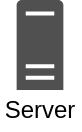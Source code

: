 <mxfile version="14.6.13" type="device"><diagram id="KkIesaKYTRmsQMbi_vqA" name="Seite-1"><mxGraphModel dx="1086" dy="966" grid="1" gridSize="10" guides="1" tooltips="1" connect="1" arrows="1" fold="1" page="1" pageScale="1" pageWidth="827" pageHeight="1169" math="0" shadow="0"><root><mxCell id="0"/><mxCell id="1" parent="0"/><mxCell id="CeXc8IRANa30uB0Z_zJJ-1" value="" style="group" vertex="1" connectable="0" parent="1"><mxGeometry x="40" y="40" width="40" height="65" as="geometry"/></mxCell><mxCell id="CeXc8IRANa30uB0Z_zJJ-2" value="" style="pointerEvents=1;shadow=0;dashed=0;html=1;strokeColor=none;fillColor=#505050;labelPosition=center;verticalLabelPosition=bottom;verticalAlign=top;outlineConnect=0;align=center;shape=mxgraph.office.servers.server_generic;aspect=fixed;" vertex="1" parent="CeXc8IRANa30uB0Z_zJJ-1"><mxGeometry x="8.32" width="23.36" height="45" as="geometry"/></mxCell><mxCell id="CeXc8IRANa30uB0Z_zJJ-3" value="Server" style="text;html=1;strokeColor=none;fillColor=none;align=center;verticalAlign=middle;whiteSpace=wrap;rounded=0;" vertex="1" parent="CeXc8IRANa30uB0Z_zJJ-1"><mxGeometry y="45" width="40" height="20" as="geometry"/></mxCell></root></mxGraphModel></diagram></mxfile>